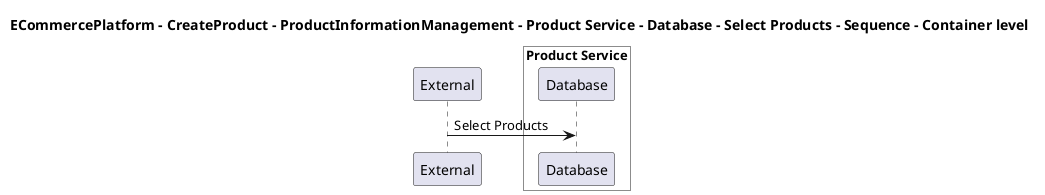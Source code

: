 @startuml

title ECommercePlatform - CreateProduct - ProductInformationManagement - Product Service - Database - Select Products - Sequence - Container level

participant "External" as C4InterFlow.SoftwareSystems.ExternalSystem

box "Product Service" #White
    participant "Database" as ECommercePlatform.CreateProduct.ProductInformationManagement.SoftwareSystems.ProductService.Containers.Database
end box


C4InterFlow.SoftwareSystems.ExternalSystem -> ECommercePlatform.CreateProduct.ProductInformationManagement.SoftwareSystems.ProductService.Containers.Database : Select Products


@enduml
